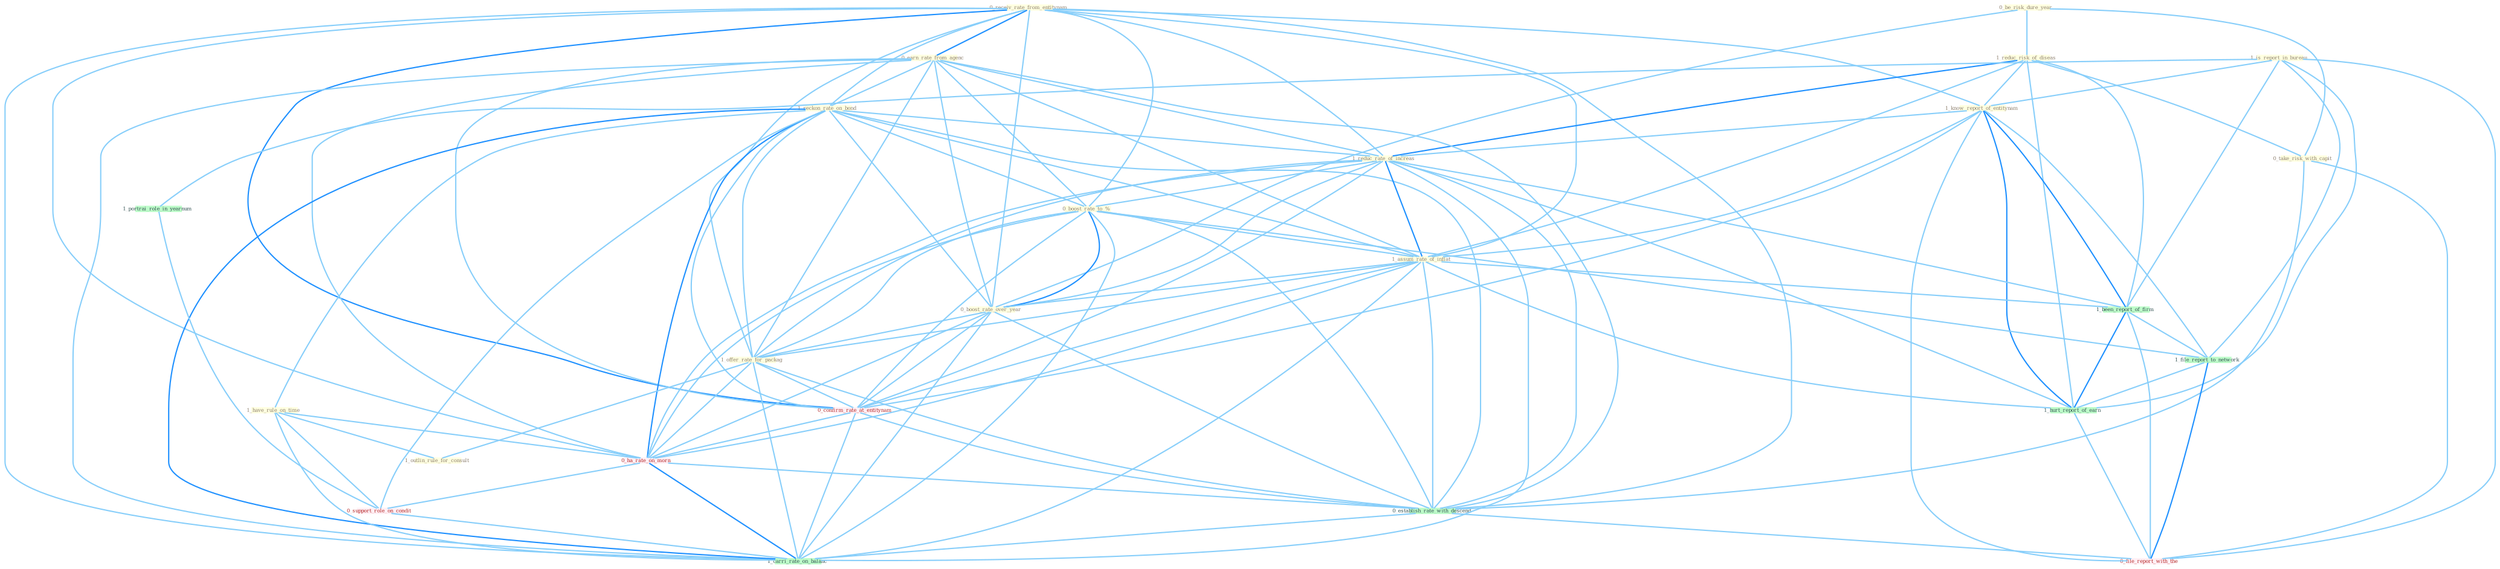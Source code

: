 Graph G{ 
    node
    [shape=polygon,style=filled,width=.5,height=.06,color="#BDFCC9",fixedsize=true,fontsize=4,
    fontcolor="#2f4f4f"];
    {node
    [color="#ffffe0", fontcolor="#8b7d6b"] "0_receiv_rate_from_entitynam " "0_be_risk_dure_year " "1_reduc_risk_of_diseas " "0_earn_rate_from_agenc " "1_reckon_rate_on_bond " "1_is_report_in_bureau " "1_know_report_of_entitynam " "1_reduc_rate_of_increas " "0_boost_rate_to_% " "1_assum_rate_of_inflat " "0_take_risk_with_capit " "0_boost_rate_over_year " "1_offer_rate_for_packag " "1_have_rule_on_time " "1_outlin_rule_for_consult "}
{node [color="#fff0f5", fontcolor="#b22222"] "0_confirm_rate_at_entitynam " "0_ha_rate_on_morn " "0_support_role_on_condit " "0_file_report_with_the "}
edge [color="#B0E2FF"];

	"0_receiv_rate_from_entitynam " -- "0_earn_rate_from_agenc " [w="2", color="#1e90ff" , len=0.8];
	"0_receiv_rate_from_entitynam " -- "1_reckon_rate_on_bond " [w="1", color="#87cefa" ];
	"0_receiv_rate_from_entitynam " -- "1_know_report_of_entitynam " [w="1", color="#87cefa" ];
	"0_receiv_rate_from_entitynam " -- "1_reduc_rate_of_increas " [w="1", color="#87cefa" ];
	"0_receiv_rate_from_entitynam " -- "0_boost_rate_to_% " [w="1", color="#87cefa" ];
	"0_receiv_rate_from_entitynam " -- "1_assum_rate_of_inflat " [w="1", color="#87cefa" ];
	"0_receiv_rate_from_entitynam " -- "0_boost_rate_over_year " [w="1", color="#87cefa" ];
	"0_receiv_rate_from_entitynam " -- "1_offer_rate_for_packag " [w="1", color="#87cefa" ];
	"0_receiv_rate_from_entitynam " -- "0_confirm_rate_at_entitynam " [w="2", color="#1e90ff" , len=0.8];
	"0_receiv_rate_from_entitynam " -- "0_ha_rate_on_morn " [w="1", color="#87cefa" ];
	"0_receiv_rate_from_entitynam " -- "0_establish_rate_with_descend " [w="1", color="#87cefa" ];
	"0_receiv_rate_from_entitynam " -- "1_carri_rate_on_balanc " [w="1", color="#87cefa" ];
	"0_be_risk_dure_year " -- "1_reduc_risk_of_diseas " [w="1", color="#87cefa" ];
	"0_be_risk_dure_year " -- "0_take_risk_with_capit " [w="1", color="#87cefa" ];
	"0_be_risk_dure_year " -- "0_boost_rate_over_year " [w="1", color="#87cefa" ];
	"1_reduc_risk_of_diseas " -- "1_know_report_of_entitynam " [w="1", color="#87cefa" ];
	"1_reduc_risk_of_diseas " -- "1_reduc_rate_of_increas " [w="2", color="#1e90ff" , len=0.8];
	"1_reduc_risk_of_diseas " -- "1_assum_rate_of_inflat " [w="1", color="#87cefa" ];
	"1_reduc_risk_of_diseas " -- "0_take_risk_with_capit " [w="1", color="#87cefa" ];
	"1_reduc_risk_of_diseas " -- "1_been_report_of_firm " [w="1", color="#87cefa" ];
	"1_reduc_risk_of_diseas " -- "1_hurt_report_of_earn " [w="1", color="#87cefa" ];
	"0_earn_rate_from_agenc " -- "1_reckon_rate_on_bond " [w="1", color="#87cefa" ];
	"0_earn_rate_from_agenc " -- "1_reduc_rate_of_increas " [w="1", color="#87cefa" ];
	"0_earn_rate_from_agenc " -- "0_boost_rate_to_% " [w="1", color="#87cefa" ];
	"0_earn_rate_from_agenc " -- "1_assum_rate_of_inflat " [w="1", color="#87cefa" ];
	"0_earn_rate_from_agenc " -- "0_boost_rate_over_year " [w="1", color="#87cefa" ];
	"0_earn_rate_from_agenc " -- "1_offer_rate_for_packag " [w="1", color="#87cefa" ];
	"0_earn_rate_from_agenc " -- "0_confirm_rate_at_entitynam " [w="1", color="#87cefa" ];
	"0_earn_rate_from_agenc " -- "0_ha_rate_on_morn " [w="1", color="#87cefa" ];
	"0_earn_rate_from_agenc " -- "0_establish_rate_with_descend " [w="1", color="#87cefa" ];
	"0_earn_rate_from_agenc " -- "1_carri_rate_on_balanc " [w="1", color="#87cefa" ];
	"1_reckon_rate_on_bond " -- "1_reduc_rate_of_increas " [w="1", color="#87cefa" ];
	"1_reckon_rate_on_bond " -- "0_boost_rate_to_% " [w="1", color="#87cefa" ];
	"1_reckon_rate_on_bond " -- "1_assum_rate_of_inflat " [w="1", color="#87cefa" ];
	"1_reckon_rate_on_bond " -- "0_boost_rate_over_year " [w="1", color="#87cefa" ];
	"1_reckon_rate_on_bond " -- "1_offer_rate_for_packag " [w="1", color="#87cefa" ];
	"1_reckon_rate_on_bond " -- "1_have_rule_on_time " [w="1", color="#87cefa" ];
	"1_reckon_rate_on_bond " -- "0_confirm_rate_at_entitynam " [w="1", color="#87cefa" ];
	"1_reckon_rate_on_bond " -- "0_ha_rate_on_morn " [w="2", color="#1e90ff" , len=0.8];
	"1_reckon_rate_on_bond " -- "0_support_role_on_condit " [w="1", color="#87cefa" ];
	"1_reckon_rate_on_bond " -- "0_establish_rate_with_descend " [w="1", color="#87cefa" ];
	"1_reckon_rate_on_bond " -- "1_carri_rate_on_balanc " [w="2", color="#1e90ff" , len=0.8];
	"1_is_report_in_bureau " -- "1_know_report_of_entitynam " [w="1", color="#87cefa" ];
	"1_is_report_in_bureau " -- "1_been_report_of_firm " [w="1", color="#87cefa" ];
	"1_is_report_in_bureau " -- "1_file_report_to_network " [w="1", color="#87cefa" ];
	"1_is_report_in_bureau " -- "1_portrai_role_in_yearnum " [w="1", color="#87cefa" ];
	"1_is_report_in_bureau " -- "1_hurt_report_of_earn " [w="1", color="#87cefa" ];
	"1_is_report_in_bureau " -- "0_file_report_with_the " [w="1", color="#87cefa" ];
	"1_know_report_of_entitynam " -- "1_reduc_rate_of_increas " [w="1", color="#87cefa" ];
	"1_know_report_of_entitynam " -- "1_assum_rate_of_inflat " [w="1", color="#87cefa" ];
	"1_know_report_of_entitynam " -- "0_confirm_rate_at_entitynam " [w="1", color="#87cefa" ];
	"1_know_report_of_entitynam " -- "1_been_report_of_firm " [w="2", color="#1e90ff" , len=0.8];
	"1_know_report_of_entitynam " -- "1_file_report_to_network " [w="1", color="#87cefa" ];
	"1_know_report_of_entitynam " -- "1_hurt_report_of_earn " [w="2", color="#1e90ff" , len=0.8];
	"1_know_report_of_entitynam " -- "0_file_report_with_the " [w="1", color="#87cefa" ];
	"1_reduc_rate_of_increas " -- "0_boost_rate_to_% " [w="1", color="#87cefa" ];
	"1_reduc_rate_of_increas " -- "1_assum_rate_of_inflat " [w="2", color="#1e90ff" , len=0.8];
	"1_reduc_rate_of_increas " -- "0_boost_rate_over_year " [w="1", color="#87cefa" ];
	"1_reduc_rate_of_increas " -- "1_offer_rate_for_packag " [w="1", color="#87cefa" ];
	"1_reduc_rate_of_increas " -- "0_confirm_rate_at_entitynam " [w="1", color="#87cefa" ];
	"1_reduc_rate_of_increas " -- "1_been_report_of_firm " [w="1", color="#87cefa" ];
	"1_reduc_rate_of_increas " -- "0_ha_rate_on_morn " [w="1", color="#87cefa" ];
	"1_reduc_rate_of_increas " -- "1_hurt_report_of_earn " [w="1", color="#87cefa" ];
	"1_reduc_rate_of_increas " -- "0_establish_rate_with_descend " [w="1", color="#87cefa" ];
	"1_reduc_rate_of_increas " -- "1_carri_rate_on_balanc " [w="1", color="#87cefa" ];
	"0_boost_rate_to_% " -- "1_assum_rate_of_inflat " [w="1", color="#87cefa" ];
	"0_boost_rate_to_% " -- "0_boost_rate_over_year " [w="2", color="#1e90ff" , len=0.8];
	"0_boost_rate_to_% " -- "1_offer_rate_for_packag " [w="1", color="#87cefa" ];
	"0_boost_rate_to_% " -- "0_confirm_rate_at_entitynam " [w="1", color="#87cefa" ];
	"0_boost_rate_to_% " -- "1_file_report_to_network " [w="1", color="#87cefa" ];
	"0_boost_rate_to_% " -- "0_ha_rate_on_morn " [w="1", color="#87cefa" ];
	"0_boost_rate_to_% " -- "0_establish_rate_with_descend " [w="1", color="#87cefa" ];
	"0_boost_rate_to_% " -- "1_carri_rate_on_balanc " [w="1", color="#87cefa" ];
	"1_assum_rate_of_inflat " -- "0_boost_rate_over_year " [w="1", color="#87cefa" ];
	"1_assum_rate_of_inflat " -- "1_offer_rate_for_packag " [w="1", color="#87cefa" ];
	"1_assum_rate_of_inflat " -- "0_confirm_rate_at_entitynam " [w="1", color="#87cefa" ];
	"1_assum_rate_of_inflat " -- "1_been_report_of_firm " [w="1", color="#87cefa" ];
	"1_assum_rate_of_inflat " -- "0_ha_rate_on_morn " [w="1", color="#87cefa" ];
	"1_assum_rate_of_inflat " -- "1_hurt_report_of_earn " [w="1", color="#87cefa" ];
	"1_assum_rate_of_inflat " -- "0_establish_rate_with_descend " [w="1", color="#87cefa" ];
	"1_assum_rate_of_inflat " -- "1_carri_rate_on_balanc " [w="1", color="#87cefa" ];
	"0_take_risk_with_capit " -- "0_establish_rate_with_descend " [w="1", color="#87cefa" ];
	"0_take_risk_with_capit " -- "0_file_report_with_the " [w="1", color="#87cefa" ];
	"0_boost_rate_over_year " -- "1_offer_rate_for_packag " [w="1", color="#87cefa" ];
	"0_boost_rate_over_year " -- "0_confirm_rate_at_entitynam " [w="1", color="#87cefa" ];
	"0_boost_rate_over_year " -- "0_ha_rate_on_morn " [w="1", color="#87cefa" ];
	"0_boost_rate_over_year " -- "0_establish_rate_with_descend " [w="1", color="#87cefa" ];
	"0_boost_rate_over_year " -- "1_carri_rate_on_balanc " [w="1", color="#87cefa" ];
	"1_offer_rate_for_packag " -- "1_outlin_rule_for_consult " [w="1", color="#87cefa" ];
	"1_offer_rate_for_packag " -- "0_confirm_rate_at_entitynam " [w="1", color="#87cefa" ];
	"1_offer_rate_for_packag " -- "0_ha_rate_on_morn " [w="1", color="#87cefa" ];
	"1_offer_rate_for_packag " -- "0_establish_rate_with_descend " [w="1", color="#87cefa" ];
	"1_offer_rate_for_packag " -- "1_carri_rate_on_balanc " [w="1", color="#87cefa" ];
	"1_have_rule_on_time " -- "1_outlin_rule_for_consult " [w="1", color="#87cefa" ];
	"1_have_rule_on_time " -- "0_ha_rate_on_morn " [w="1", color="#87cefa" ];
	"1_have_rule_on_time " -- "0_support_role_on_condit " [w="1", color="#87cefa" ];
	"1_have_rule_on_time " -- "1_carri_rate_on_balanc " [w="1", color="#87cefa" ];
	"0_confirm_rate_at_entitynam " -- "0_ha_rate_on_morn " [w="1", color="#87cefa" ];
	"0_confirm_rate_at_entitynam " -- "0_establish_rate_with_descend " [w="1", color="#87cefa" ];
	"0_confirm_rate_at_entitynam " -- "1_carri_rate_on_balanc " [w="1", color="#87cefa" ];
	"1_been_report_of_firm " -- "1_file_report_to_network " [w="1", color="#87cefa" ];
	"1_been_report_of_firm " -- "1_hurt_report_of_earn " [w="2", color="#1e90ff" , len=0.8];
	"1_been_report_of_firm " -- "0_file_report_with_the " [w="1", color="#87cefa" ];
	"1_file_report_to_network " -- "1_hurt_report_of_earn " [w="1", color="#87cefa" ];
	"1_file_report_to_network " -- "0_file_report_with_the " [w="2", color="#1e90ff" , len=0.8];
	"1_portrai_role_in_yearnum " -- "0_support_role_on_condit " [w="1", color="#87cefa" ];
	"0_ha_rate_on_morn " -- "0_support_role_on_condit " [w="1", color="#87cefa" ];
	"0_ha_rate_on_morn " -- "0_establish_rate_with_descend " [w="1", color="#87cefa" ];
	"0_ha_rate_on_morn " -- "1_carri_rate_on_balanc " [w="2", color="#1e90ff" , len=0.8];
	"1_hurt_report_of_earn " -- "0_file_report_with_the " [w="1", color="#87cefa" ];
	"0_support_role_on_condit " -- "1_carri_rate_on_balanc " [w="1", color="#87cefa" ];
	"0_establish_rate_with_descend " -- "1_carri_rate_on_balanc " [w="1", color="#87cefa" ];
	"0_establish_rate_with_descend " -- "0_file_report_with_the " [w="1", color="#87cefa" ];
}